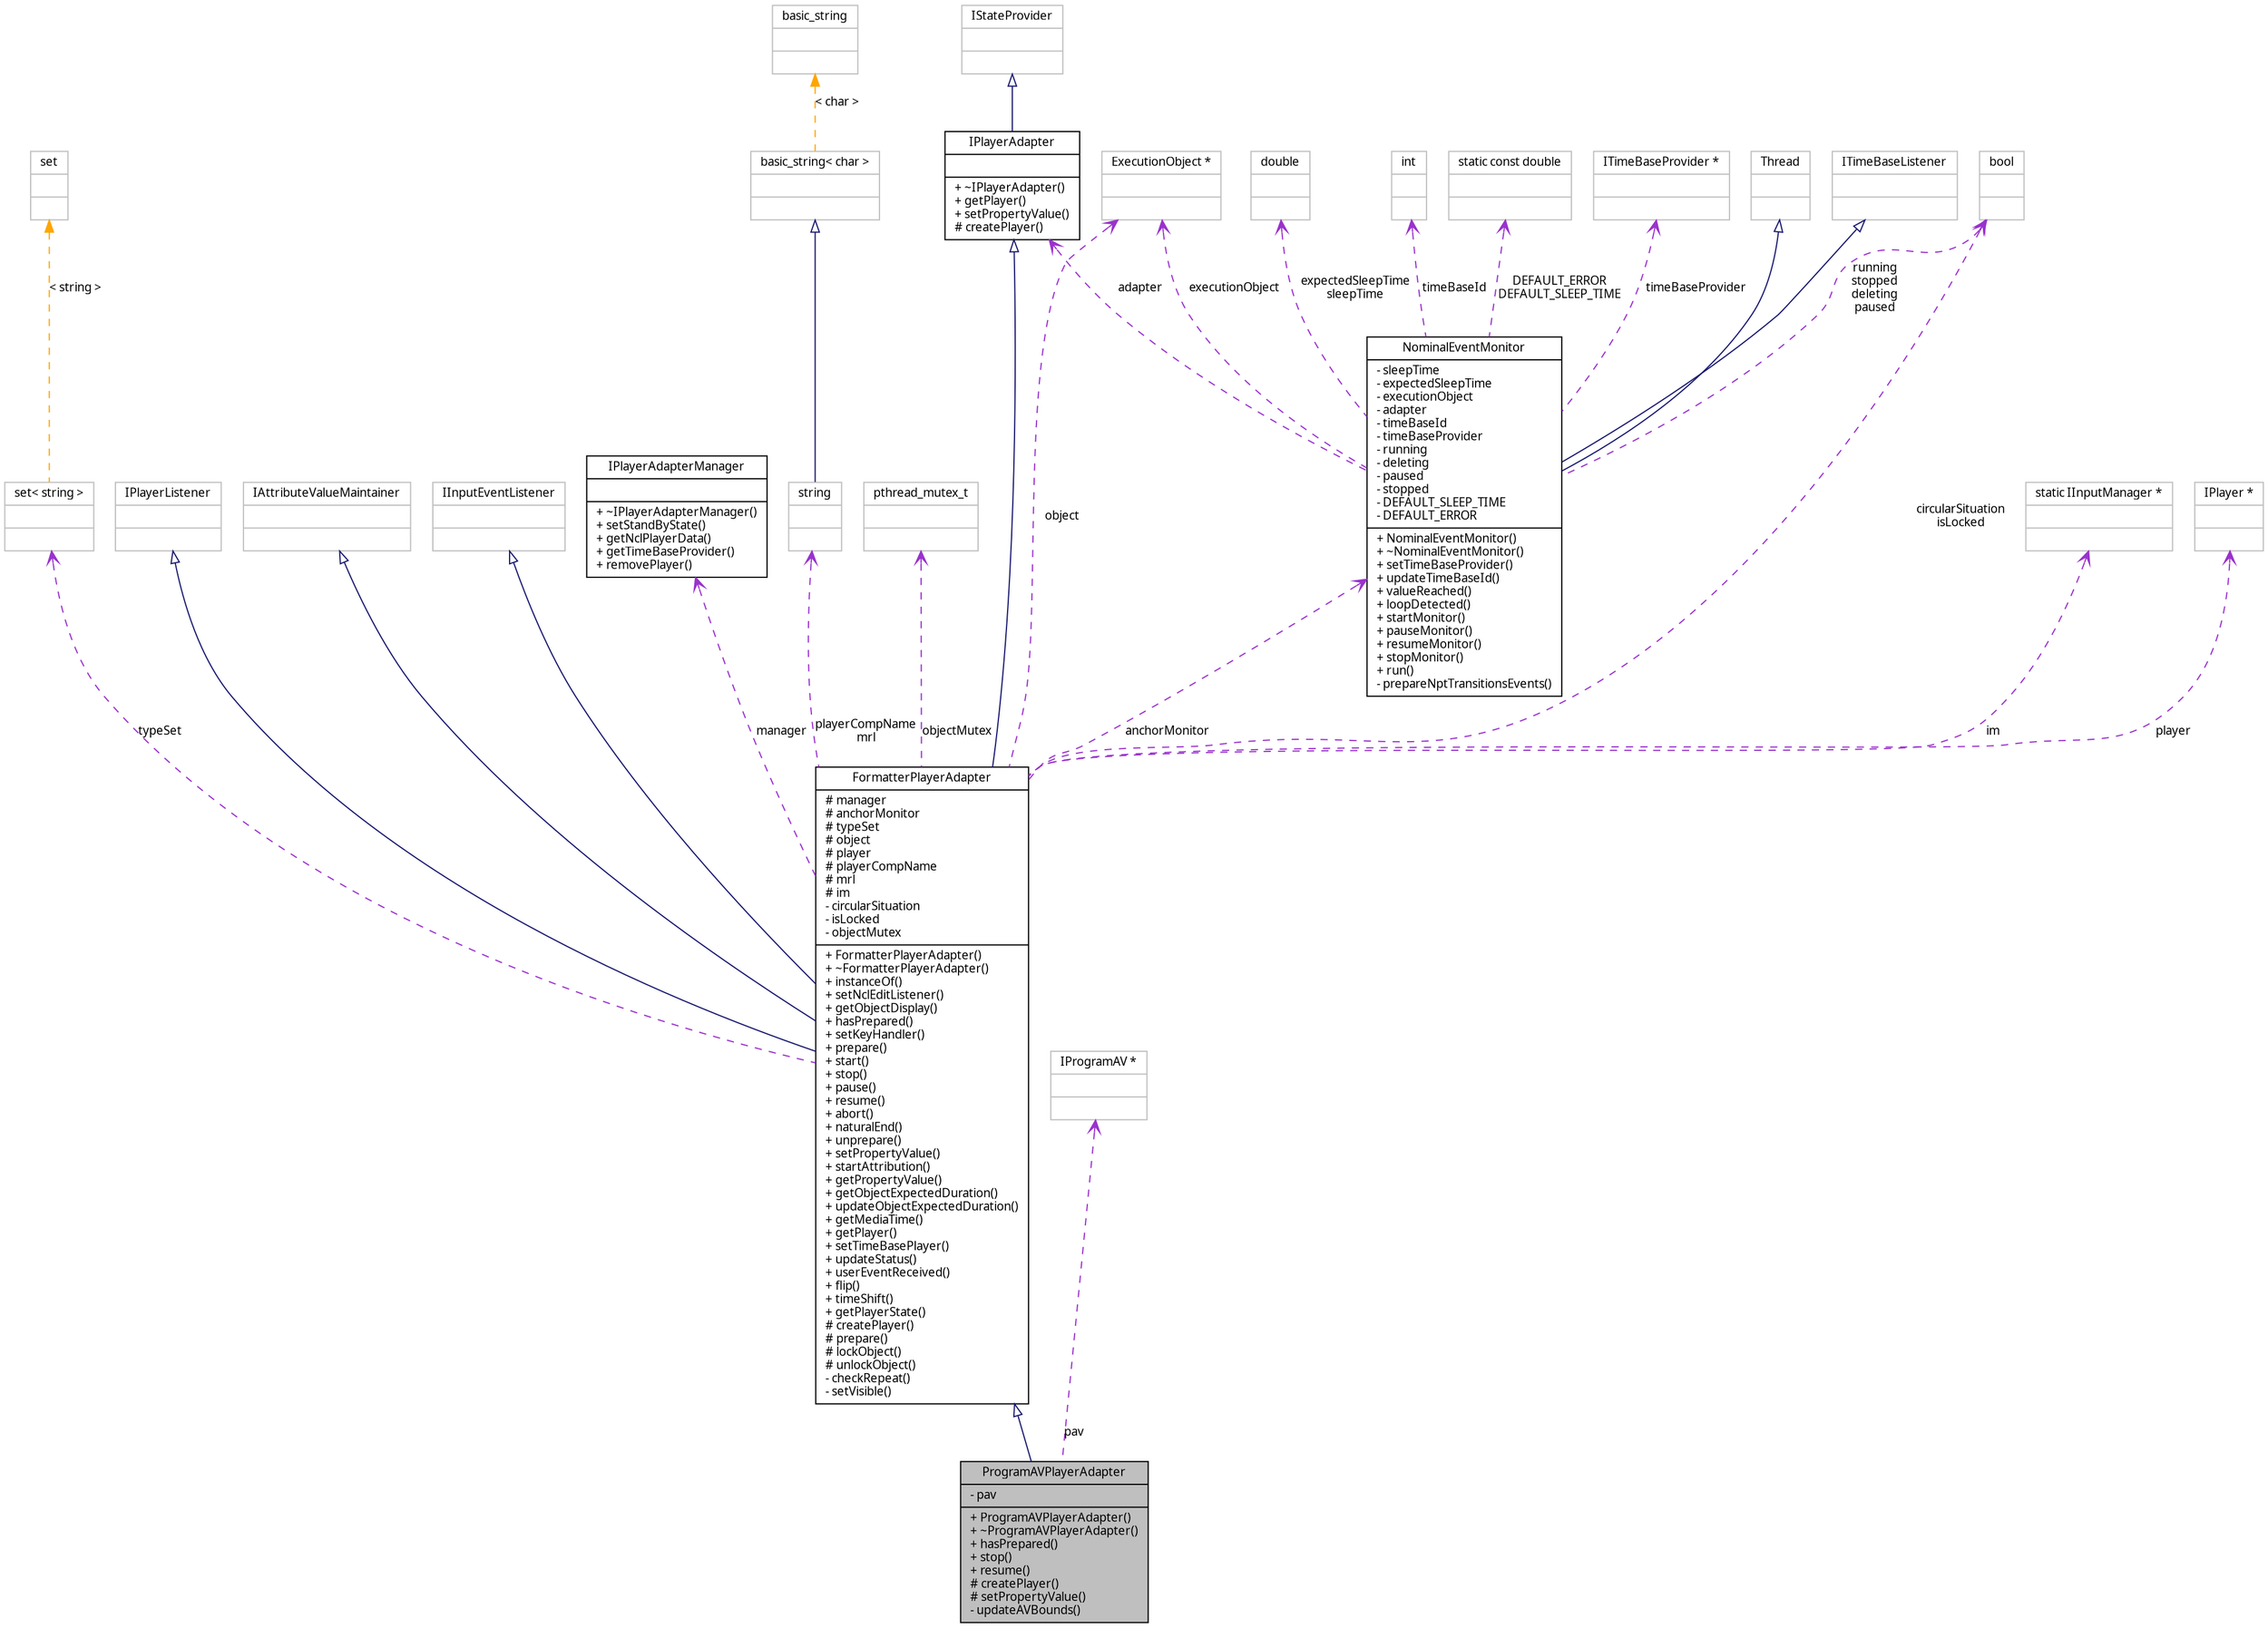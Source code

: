 digraph G
{
  edge [fontname="FreeSans.ttf",fontsize=10,labelfontname="FreeSans.ttf",labelfontsize=10];
  node [fontname="FreeSans.ttf",fontsize=10,shape=record];
  Node1 [label="{ProgramAVPlayerAdapter\n|- pav\l|+ ProgramAVPlayerAdapter()\l+ ~ProgramAVPlayerAdapter()\l+ hasPrepared()\l+ stop()\l+ resume()\l# createPlayer()\l# setPropertyValue()\l- updateAVBounds()\l}",height=0.2,width=0.4,color="black", fillcolor="grey75", style="filled" fontcolor="black"];
  Node2 -> Node1 [dir=back,color="midnightblue",fontsize=10,style="solid",arrowtail="empty"];
  Node2 [label="{FormatterPlayerAdapter\n|# manager\l# anchorMonitor\l# typeSet\l# object\l# player\l# playerCompName\l# mrl\l# im\l- circularSituation\l- isLocked\l- objectMutex\l|+ FormatterPlayerAdapter()\l+ ~FormatterPlayerAdapter()\l+ instanceOf()\l+ setNclEditListener()\l+ getObjectDisplay()\l+ hasPrepared()\l+ setKeyHandler()\l+ prepare()\l+ start()\l+ stop()\l+ pause()\l+ resume()\l+ abort()\l+ naturalEnd()\l+ unprepare()\l+ setPropertyValue()\l+ startAttribution()\l+ getPropertyValue()\l+ getObjectExpectedDuration()\l+ updateObjectExpectedDuration()\l+ getMediaTime()\l+ getPlayer()\l+ setTimeBasePlayer()\l+ updateStatus()\l+ userEventReceived()\l+ flip()\l+ timeShift()\l+ getPlayerState()\l# createPlayer()\l# prepare()\l# lockObject()\l# unlockObject()\l- checkRepeat()\l- setVisible()\l}",height=0.2,width=0.4,color="black", fillcolor="white", style="filled",URL="$classbr_1_1pucrio_1_1telemidia_1_1ginga_1_1ncl_1_1adapters_1_1FormatterPlayerAdapter.html"];
  Node3 -> Node2 [dir=back,color="midnightblue",fontsize=10,style="solid",arrowtail="empty"];
  Node3 [label="{IPlayerAdapter\n||+ ~IPlayerAdapter()\l+ getPlayer()\l+ setPropertyValue()\l# createPlayer()\l}",height=0.2,width=0.4,color="black", fillcolor="white", style="filled",URL="$classbr_1_1pucrio_1_1telemidia_1_1ginga_1_1ncl_1_1adapters_1_1IPlayerAdapter.html"];
  Node4 -> Node3 [dir=back,color="midnightblue",fontsize=10,style="solid",arrowtail="empty"];
  Node4 [label="{IStateProvider\n||}",height=0.2,width=0.4,color="grey75", fillcolor="white", style="filled"];
  Node5 -> Node2 [dir=back,color="midnightblue",fontsize=10,style="solid",arrowtail="empty"];
  Node5 [label="{IPlayerListener\n||}",height=0.2,width=0.4,color="grey75", fillcolor="white", style="filled"];
  Node6 -> Node2 [dir=back,color="midnightblue",fontsize=10,style="solid",arrowtail="empty"];
  Node6 [label="{IAttributeValueMaintainer\n||}",height=0.2,width=0.4,color="grey75", fillcolor="white", style="filled"];
  Node7 -> Node2 [dir=back,color="midnightblue",fontsize=10,style="solid",arrowtail="empty"];
  Node7 [label="{IInputEventListener\n||}",height=0.2,width=0.4,color="grey75", fillcolor="white", style="filled"];
  Node8 -> Node2 [dir=back,color="darkorchid3",fontsize=10,style="dashed",label="manager",arrowtail="open"];
  Node8 [label="{IPlayerAdapterManager\n||+ ~IPlayerAdapterManager()\l+ setStandByState()\l+ getNclPlayerData()\l+ getTimeBaseProvider()\l+ removePlayer()\l}",height=0.2,width=0.4,color="black", fillcolor="white", style="filled",URL="$classbr_1_1pucrio_1_1telemidia_1_1ginga_1_1ncl_1_1adapters_1_1IPlayerAdapterManager.html"];
  Node9 -> Node2 [dir=back,color="darkorchid3",fontsize=10,style="dashed",label="typeSet",arrowtail="open"];
  Node9 [label="{set\< string \>\n||}",height=0.2,width=0.4,color="grey75", fillcolor="white", style="filled"];
  Node10 -> Node9 [dir=back,color="orange",fontsize=10,style="dashed",label="\< string \>"];
  Node10 [label="{set\n||}",height=0.2,width=0.4,color="grey75", fillcolor="white", style="filled",tooltip="STL class."];
  Node11 -> Node2 [dir=back,color="darkorchid3",fontsize=10,style="dashed",label="objectMutex",arrowtail="open"];
  Node11 [label="{pthread_mutex_t\n||}",height=0.2,width=0.4,color="grey75", fillcolor="white", style="filled"];
  Node12 -> Node2 [dir=back,color="darkorchid3",fontsize=10,style="dashed",label="object",arrowtail="open"];
  Node12 [label="{ExecutionObject *\n||}",height=0.2,width=0.4,color="grey75", fillcolor="white", style="filled"];
  Node13 -> Node2 [dir=back,color="darkorchid3",fontsize=10,style="dashed",label="circularSituation\nisLocked",arrowtail="open"];
  Node13 [label="{bool\n||}",height=0.2,width=0.4,color="grey75", fillcolor="white", style="filled"];
  Node14 -> Node2 [dir=back,color="darkorchid3",fontsize=10,style="dashed",label="playerCompName\nmrl",arrowtail="open"];
  Node14 [label="{string\n||}",height=0.2,width=0.4,color="grey75", fillcolor="white", style="filled",tooltip="STL class."];
  Node15 -> Node14 [dir=back,color="midnightblue",fontsize=10,style="solid",arrowtail="empty"];
  Node15 [label="{basic_string\< char \>\n||}",height=0.2,width=0.4,color="grey75", fillcolor="white", style="filled"];
  Node16 -> Node15 [dir=back,color="orange",fontsize=10,style="dashed",label="\< char \>"];
  Node16 [label="{basic_string\n||}",height=0.2,width=0.4,color="grey75", fillcolor="white", style="filled",tooltip="STL class."];
  Node17 -> Node2 [dir=back,color="darkorchid3",fontsize=10,style="dashed",label="anchorMonitor",arrowtail="open"];
  Node17 [label="{NominalEventMonitor\n|- sleepTime\l- expectedSleepTime\l- executionObject\l- adapter\l- timeBaseId\l- timeBaseProvider\l- running\l- deleting\l- paused\l- stopped\l- DEFAULT_SLEEP_TIME\l- DEFAULT_ERROR\l|+ NominalEventMonitor()\l+ ~NominalEventMonitor()\l+ setTimeBaseProvider()\l+ updateTimeBaseId()\l+ valueReached()\l+ loopDetected()\l+ startMonitor()\l+ pauseMonitor()\l+ resumeMonitor()\l+ stopMonitor()\l+ run()\l- prepareNptTransitionsEvents()\l}",height=0.2,width=0.4,color="black", fillcolor="white", style="filled",URL="$classbr_1_1pucrio_1_1telemidia_1_1ginga_1_1ncl_1_1adapters_1_1NominalEventMonitor.html"];
  Node18 -> Node17 [dir=back,color="midnightblue",fontsize=10,style="solid",arrowtail="empty"];
  Node18 [label="{Thread\n||}",height=0.2,width=0.4,color="grey75", fillcolor="white", style="filled"];
  Node19 -> Node17 [dir=back,color="midnightblue",fontsize=10,style="solid",arrowtail="empty"];
  Node19 [label="{ITimeBaseListener\n||}",height=0.2,width=0.4,color="grey75", fillcolor="white", style="filled"];
  Node20 -> Node17 [dir=back,color="darkorchid3",fontsize=10,style="dashed",label="expectedSleepTime\nsleepTime",arrowtail="open"];
  Node20 [label="{double\n||}",height=0.2,width=0.4,color="grey75", fillcolor="white", style="filled"];
  Node3 -> Node17 [dir=back,color="darkorchid3",fontsize=10,style="dashed",label="adapter",arrowtail="open"];
  Node21 -> Node17 [dir=back,color="darkorchid3",fontsize=10,style="dashed",label="timeBaseId",arrowtail="open"];
  Node21 [label="{int\n||}",height=0.2,width=0.4,color="grey75", fillcolor="white", style="filled"];
  Node12 -> Node17 [dir=back,color="darkorchid3",fontsize=10,style="dashed",label="executionObject",arrowtail="open"];
  Node13 -> Node17 [dir=back,color="darkorchid3",fontsize=10,style="dashed",label="running\nstopped\ndeleting\npaused",arrowtail="open"];
  Node22 -> Node17 [dir=back,color="darkorchid3",fontsize=10,style="dashed",label="DEFAULT_ERROR\nDEFAULT_SLEEP_TIME",arrowtail="open"];
  Node22 [label="{static const double\n||}",height=0.2,width=0.4,color="grey75", fillcolor="white", style="filled"];
  Node23 -> Node17 [dir=back,color="darkorchid3",fontsize=10,style="dashed",label="timeBaseProvider",arrowtail="open"];
  Node23 [label="{ITimeBaseProvider *\n||}",height=0.2,width=0.4,color="grey75", fillcolor="white", style="filled"];
  Node24 -> Node2 [dir=back,color="darkorchid3",fontsize=10,style="dashed",label="im",arrowtail="open"];
  Node24 [label="{static IInputManager *\n||}",height=0.2,width=0.4,color="grey75", fillcolor="white", style="filled"];
  Node25 -> Node2 [dir=back,color="darkorchid3",fontsize=10,style="dashed",label="player",arrowtail="open"];
  Node25 [label="{IPlayer *\n||}",height=0.2,width=0.4,color="grey75", fillcolor="white", style="filled"];
  Node26 -> Node1 [dir=back,color="darkorchid3",fontsize=10,style="dashed",label="pav",arrowtail="open"];
  Node26 [label="{IProgramAV *\n||}",height=0.2,width=0.4,color="grey75", fillcolor="white", style="filled"];
}
